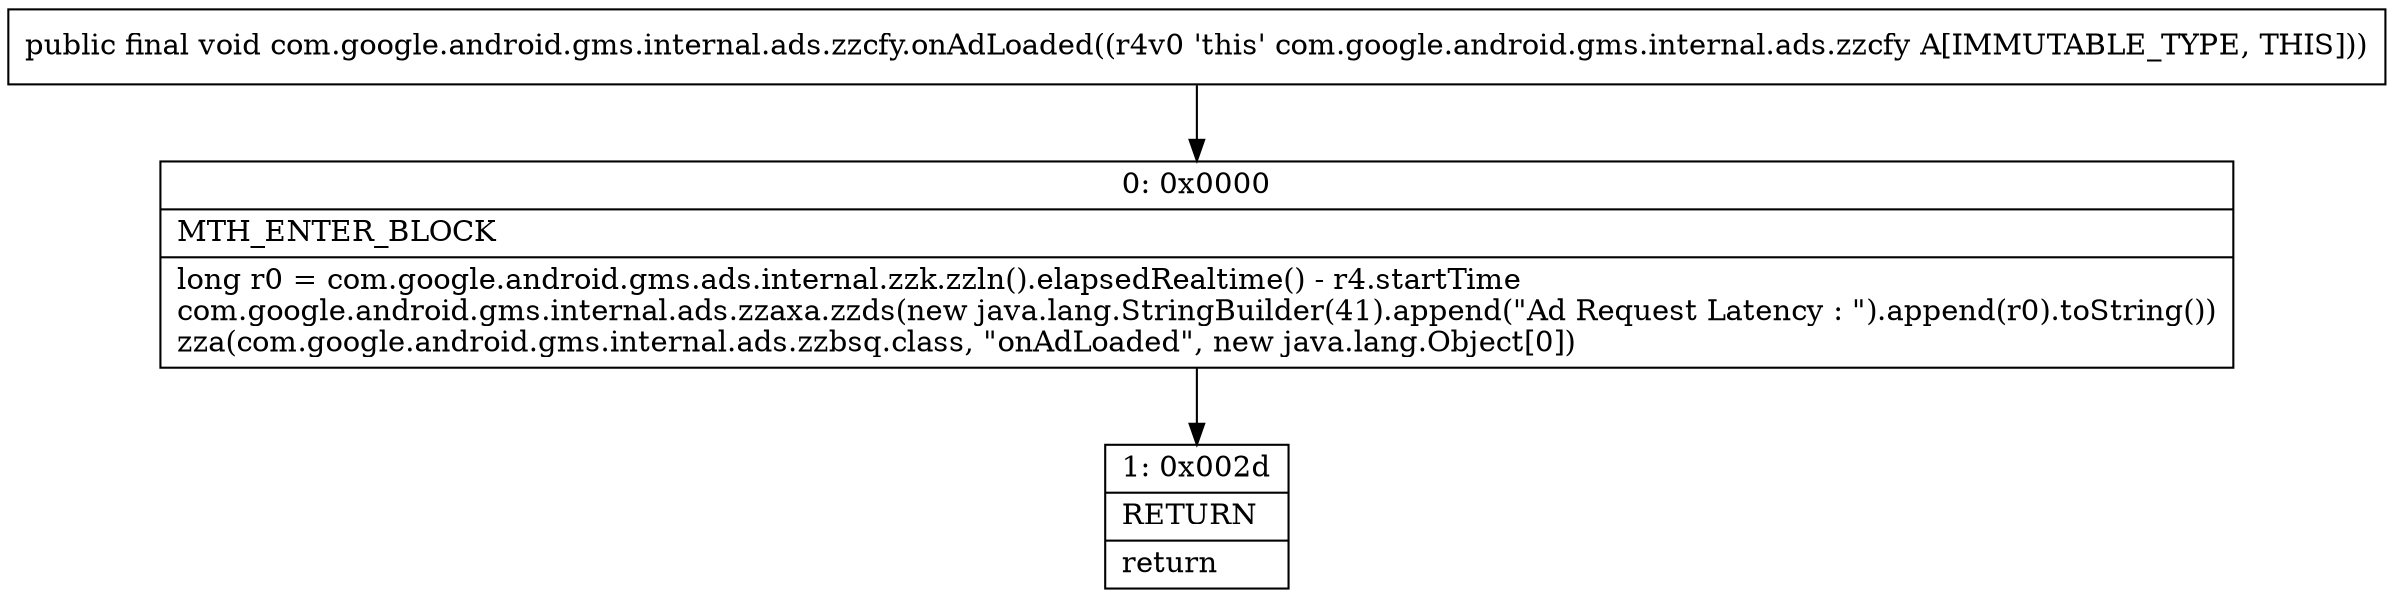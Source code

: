 digraph "CFG forcom.google.android.gms.internal.ads.zzcfy.onAdLoaded()V" {
Node_0 [shape=record,label="{0\:\ 0x0000|MTH_ENTER_BLOCK\l|long r0 = com.google.android.gms.ads.internal.zzk.zzln().elapsedRealtime() \- r4.startTime\lcom.google.android.gms.internal.ads.zzaxa.zzds(new java.lang.StringBuilder(41).append(\"Ad Request Latency : \").append(r0).toString())\lzza(com.google.android.gms.internal.ads.zzbsq.class, \"onAdLoaded\", new java.lang.Object[0])\l}"];
Node_1 [shape=record,label="{1\:\ 0x002d|RETURN\l|return\l}"];
MethodNode[shape=record,label="{public final void com.google.android.gms.internal.ads.zzcfy.onAdLoaded((r4v0 'this' com.google.android.gms.internal.ads.zzcfy A[IMMUTABLE_TYPE, THIS])) }"];
MethodNode -> Node_0;
Node_0 -> Node_1;
}

